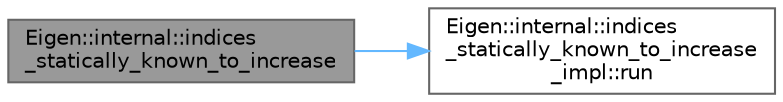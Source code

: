 digraph "Eigen::internal::indices_statically_known_to_increase"
{
 // LATEX_PDF_SIZE
  bgcolor="transparent";
  edge [fontname=Helvetica,fontsize=10,labelfontname=Helvetica,labelfontsize=10];
  node [fontname=Helvetica,fontsize=10,shape=box,height=0.2,width=0.4];
  rankdir="LR";
  Node1 [id="Node000001",label="Eigen::internal::indices\l_statically_known_to_increase",height=0.2,width=0.4,color="gray40", fillcolor="grey60", style="filled", fontcolor="black",tooltip=" "];
  Node1 -> Node2 [id="edge1_Node000001_Node000002",color="steelblue1",style="solid",tooltip=" "];
  Node2 [id="Node000002",label="Eigen::internal::indices\l_statically_known_to_increase\l_impl::run",height=0.2,width=0.4,color="grey40", fillcolor="white", style="filled",URL="$struct_eigen_1_1internal_1_1indices__statically__known__to__increase__impl.html#ad27968cefe48e3a34fe1caeaf7426ba9",tooltip=" "];
}
